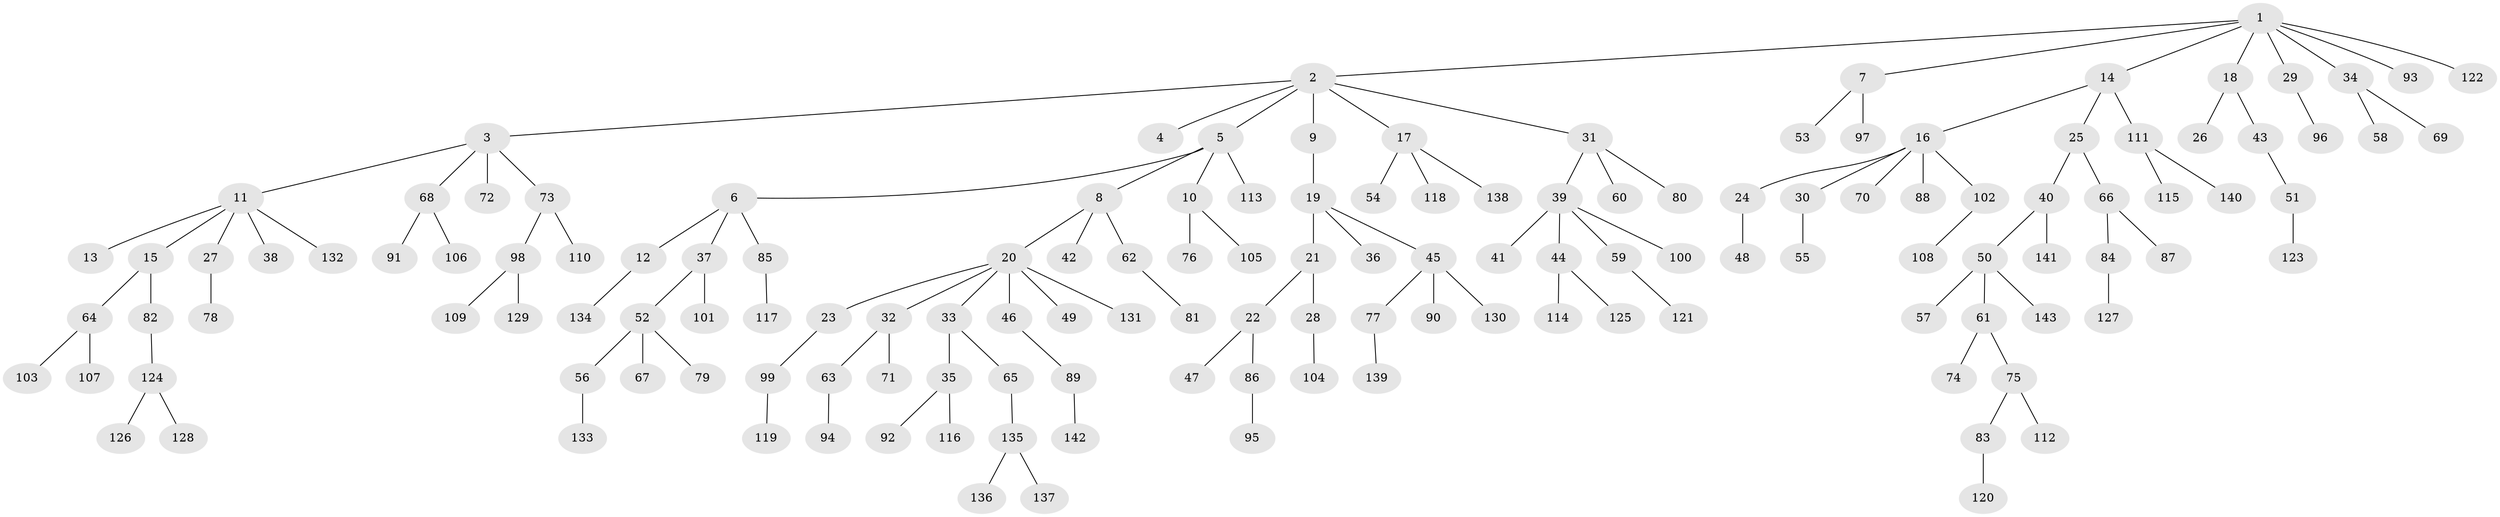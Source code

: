 // Generated by graph-tools (version 1.1) at 2025/11/02/27/25 16:11:25]
// undirected, 143 vertices, 142 edges
graph export_dot {
graph [start="1"]
  node [color=gray90,style=filled];
  1;
  2;
  3;
  4;
  5;
  6;
  7;
  8;
  9;
  10;
  11;
  12;
  13;
  14;
  15;
  16;
  17;
  18;
  19;
  20;
  21;
  22;
  23;
  24;
  25;
  26;
  27;
  28;
  29;
  30;
  31;
  32;
  33;
  34;
  35;
  36;
  37;
  38;
  39;
  40;
  41;
  42;
  43;
  44;
  45;
  46;
  47;
  48;
  49;
  50;
  51;
  52;
  53;
  54;
  55;
  56;
  57;
  58;
  59;
  60;
  61;
  62;
  63;
  64;
  65;
  66;
  67;
  68;
  69;
  70;
  71;
  72;
  73;
  74;
  75;
  76;
  77;
  78;
  79;
  80;
  81;
  82;
  83;
  84;
  85;
  86;
  87;
  88;
  89;
  90;
  91;
  92;
  93;
  94;
  95;
  96;
  97;
  98;
  99;
  100;
  101;
  102;
  103;
  104;
  105;
  106;
  107;
  108;
  109;
  110;
  111;
  112;
  113;
  114;
  115;
  116;
  117;
  118;
  119;
  120;
  121;
  122;
  123;
  124;
  125;
  126;
  127;
  128;
  129;
  130;
  131;
  132;
  133;
  134;
  135;
  136;
  137;
  138;
  139;
  140;
  141;
  142;
  143;
  1 -- 2;
  1 -- 7;
  1 -- 14;
  1 -- 18;
  1 -- 29;
  1 -- 34;
  1 -- 93;
  1 -- 122;
  2 -- 3;
  2 -- 4;
  2 -- 5;
  2 -- 9;
  2 -- 17;
  2 -- 31;
  3 -- 11;
  3 -- 68;
  3 -- 72;
  3 -- 73;
  5 -- 6;
  5 -- 8;
  5 -- 10;
  5 -- 113;
  6 -- 12;
  6 -- 37;
  6 -- 85;
  7 -- 53;
  7 -- 97;
  8 -- 20;
  8 -- 42;
  8 -- 62;
  9 -- 19;
  10 -- 76;
  10 -- 105;
  11 -- 13;
  11 -- 15;
  11 -- 27;
  11 -- 38;
  11 -- 132;
  12 -- 134;
  14 -- 16;
  14 -- 25;
  14 -- 111;
  15 -- 64;
  15 -- 82;
  16 -- 24;
  16 -- 30;
  16 -- 70;
  16 -- 88;
  16 -- 102;
  17 -- 54;
  17 -- 118;
  17 -- 138;
  18 -- 26;
  18 -- 43;
  19 -- 21;
  19 -- 36;
  19 -- 45;
  20 -- 23;
  20 -- 32;
  20 -- 33;
  20 -- 46;
  20 -- 49;
  20 -- 131;
  21 -- 22;
  21 -- 28;
  22 -- 47;
  22 -- 86;
  23 -- 99;
  24 -- 48;
  25 -- 40;
  25 -- 66;
  27 -- 78;
  28 -- 104;
  29 -- 96;
  30 -- 55;
  31 -- 39;
  31 -- 60;
  31 -- 80;
  32 -- 63;
  32 -- 71;
  33 -- 35;
  33 -- 65;
  34 -- 58;
  34 -- 69;
  35 -- 92;
  35 -- 116;
  37 -- 52;
  37 -- 101;
  39 -- 41;
  39 -- 44;
  39 -- 59;
  39 -- 100;
  40 -- 50;
  40 -- 141;
  43 -- 51;
  44 -- 114;
  44 -- 125;
  45 -- 77;
  45 -- 90;
  45 -- 130;
  46 -- 89;
  50 -- 57;
  50 -- 61;
  50 -- 143;
  51 -- 123;
  52 -- 56;
  52 -- 67;
  52 -- 79;
  56 -- 133;
  59 -- 121;
  61 -- 74;
  61 -- 75;
  62 -- 81;
  63 -- 94;
  64 -- 103;
  64 -- 107;
  65 -- 135;
  66 -- 84;
  66 -- 87;
  68 -- 91;
  68 -- 106;
  73 -- 98;
  73 -- 110;
  75 -- 83;
  75 -- 112;
  77 -- 139;
  82 -- 124;
  83 -- 120;
  84 -- 127;
  85 -- 117;
  86 -- 95;
  89 -- 142;
  98 -- 109;
  98 -- 129;
  99 -- 119;
  102 -- 108;
  111 -- 115;
  111 -- 140;
  124 -- 126;
  124 -- 128;
  135 -- 136;
  135 -- 137;
}
